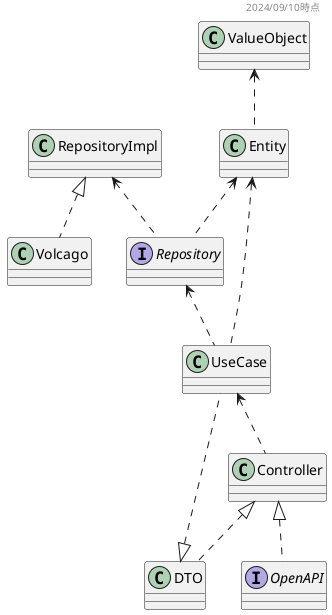 @startuml dependencies

header 2024/09/10時点

show circle

class Entity
class UseCase
class RepositoryImpl
interface Repository
class DTO
class ValueObject
class Controller
interface OpenAPI

ValueObject <.. Entity
Entity <.. Repository
Entity <.. UseCase
RepositoryImpl <.. Repository
RepositoryImpl <|.. Volcago
Repository <.. UseCase
DTO <|.. UseCase
UseCase <.. Controller
Controller <|.. DTO
Controller <|.. OpenAPI

@enduml
